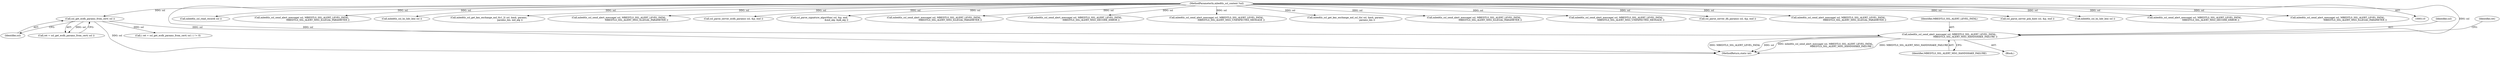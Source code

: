 digraph "0_mbedtls_a1098f81c252b317ad34ea978aea2bc47760b215@API" {
"1000180" [label="(Call,mbedtls_ssl_send_alert_message( ssl, MBEDTLS_SSL_ALERT_LEVEL_FATAL,\n                                            MBEDTLS_SSL_ALERT_MSG_HANDSHAKE_FAILURE ))"];
"1000172" [label="(Call,ssl_get_ecdh_params_from_cert( ssl ))"];
"1000111" [label="(MethodParameterIn,mbedtls_ssl_context *ssl)"];
"1000205" [label="(Call,mbedtls_ssl_read_record( ssl ))"];
"1000447" [label="(Call,mbedtls_ssl_send_alert_message( ssl, MBEDTLS_SSL_ALERT_LEVEL_FATAL,\n                                            MBEDTLS_SSL_ALERT_MSG_ILLEGAL_PARAMETER ))"];
"1000274" [label="(Call,mbedtls_ssl_hs_hdr_len( ssl ))"];
"1000185" [label="(Identifier,ret)"];
"1000647" [label="(Call,mbedtls_ssl_get_key_exchange_md_tls1_2( ssl, hash, params,\n                                                          params_len, md_alg ))"];
"1000528" [label="(Call,mbedtls_ssl_send_alert_message( ssl, MBEDTLS_SSL_ALERT_LEVEL_FATAL,\n                                                MBEDTLS_SSL_ALERT_MSG_ILLEGAL_PARAMETER ))"];
"1000175" [label="(Block,)"];
"1000401" [label="(Call,ssl_parse_server_ecdh_params( ssl, &p, end ))"];
"1000182" [label="(Identifier,MBEDTLS_SSL_ALERT_LEVEL_FATAL)"];
"1000499" [label="(Call,ssl_parse_signature_algorithm( ssl, &p, end,\n                                               &md_alg, &pk_alg ))"];
"1000169" [label="(Call,( ret = ssl_get_ecdh_params_from_cert( ssl ) ) != 0)"];
"1000373" [label="(Call,mbedtls_ssl_send_alert_message( ssl, MBEDTLS_SSL_ALERT_LEVEL_FATAL,\n                                            MBEDTLS_SSL_ALERT_MSG_ILLEGAL_PARAMETER ))"];
"1000604" [label="(Call,mbedtls_ssl_send_alert_message( ssl, MBEDTLS_SSL_ALERT_LEVEL_FATAL,\n                                            MBEDTLS_SSL_ALERT_MSG_DECODE_ERROR ))"];
"1000170" [label="(Call,ret = ssl_get_ecdh_params_from_cert( ssl ))"];
"1000225" [label="(Call,mbedtls_ssl_send_alert_message( ssl, MBEDTLS_SSL_ALERT_LEVEL_FATAL,\n                                        MBEDTLS_SSL_ALERT_MSG_UNEXPECTED_MESSAGE ))"];
"1000625" [label="(Call,mbedtls_ssl_get_key_exchange_md_ssl_tls( ssl, hash, params,\n                                                           params_len ))"];
"1000411" [label="(Call,mbedtls_ssl_send_alert_message( ssl, MBEDTLS_SSL_ALERT_LEVEL_FATAL,\n                                            MBEDTLS_SSL_ALERT_MSG_ILLEGAL_PARAMETER ))"];
"1000181" [label="(Identifier,ssl)"];
"1000180" [label="(Call,mbedtls_ssl_send_alert_message( ssl, MBEDTLS_SSL_ALERT_LEVEL_FATAL,\n                                            MBEDTLS_SSL_ALERT_MSG_HANDSHAKE_FAILURE ))"];
"1000262" [label="(Call,mbedtls_ssl_send_alert_message( ssl, MBEDTLS_SSL_ALERT_LEVEL_FATAL,\n                                        MBEDTLS_SSL_ALERT_MSG_UNEXPECTED_MESSAGE ))"];
"1000363" [label="(Call,ssl_parse_server_dh_params( ssl, &p, end ))"];
"1000329" [label="(Call,mbedtls_ssl_send_alert_message( ssl, MBEDTLS_SSL_ALERT_LEVEL_FATAL,\n                                            MBEDTLS_SSL_ALERT_MSG_ILLEGAL_PARAMETER ))"];
"1000173" [label="(Identifier,ssl)"];
"1000760" [label="(MethodReturn,static int)"];
"1000319" [label="(Call,ssl_parse_server_psk_hint( ssl, &p, end ))"];
"1000482" [label="(Call,mbedtls_ssl_hs_hdr_len( ssl ))"];
"1000183" [label="(Identifier,MBEDTLS_SSL_ALERT_MSG_HANDSHAKE_FAILURE)"];
"1000574" [label="(Call,mbedtls_ssl_send_alert_message( ssl, MBEDTLS_SSL_ALERT_LEVEL_FATAL,\n                                            MBEDTLS_SSL_ALERT_MSG_DECODE_ERROR ))"];
"1000513" [label="(Call,mbedtls_ssl_send_alert_message( ssl, MBEDTLS_SSL_ALERT_LEVEL_FATAL,\n                                                MBEDTLS_SSL_ALERT_MSG_ILLEGAL_PARAMETER ))"];
"1000111" [label="(MethodParameterIn,mbedtls_ssl_context *ssl)"];
"1000172" [label="(Call,ssl_get_ecdh_params_from_cert( ssl ))"];
"1000180" -> "1000175"  [label="AST: "];
"1000180" -> "1000183"  [label="CFG: "];
"1000181" -> "1000180"  [label="AST: "];
"1000182" -> "1000180"  [label="AST: "];
"1000183" -> "1000180"  [label="AST: "];
"1000185" -> "1000180"  [label="CFG: "];
"1000180" -> "1000760"  [label="DDG: MBEDTLS_SSL_ALERT_LEVEL_FATAL"];
"1000180" -> "1000760"  [label="DDG: ssl"];
"1000180" -> "1000760"  [label="DDG: mbedtls_ssl_send_alert_message( ssl, MBEDTLS_SSL_ALERT_LEVEL_FATAL,\n                                            MBEDTLS_SSL_ALERT_MSG_HANDSHAKE_FAILURE )"];
"1000180" -> "1000760"  [label="DDG: MBEDTLS_SSL_ALERT_MSG_HANDSHAKE_FAILURE"];
"1000172" -> "1000180"  [label="DDG: ssl"];
"1000111" -> "1000180"  [label="DDG: ssl"];
"1000172" -> "1000170"  [label="AST: "];
"1000172" -> "1000173"  [label="CFG: "];
"1000173" -> "1000172"  [label="AST: "];
"1000170" -> "1000172"  [label="CFG: "];
"1000172" -> "1000760"  [label="DDG: ssl"];
"1000172" -> "1000169"  [label="DDG: ssl"];
"1000172" -> "1000170"  [label="DDG: ssl"];
"1000111" -> "1000172"  [label="DDG: ssl"];
"1000111" -> "1000110"  [label="AST: "];
"1000111" -> "1000760"  [label="DDG: ssl"];
"1000111" -> "1000205"  [label="DDG: ssl"];
"1000111" -> "1000225"  [label="DDG: ssl"];
"1000111" -> "1000262"  [label="DDG: ssl"];
"1000111" -> "1000274"  [label="DDG: ssl"];
"1000111" -> "1000319"  [label="DDG: ssl"];
"1000111" -> "1000329"  [label="DDG: ssl"];
"1000111" -> "1000363"  [label="DDG: ssl"];
"1000111" -> "1000373"  [label="DDG: ssl"];
"1000111" -> "1000401"  [label="DDG: ssl"];
"1000111" -> "1000411"  [label="DDG: ssl"];
"1000111" -> "1000447"  [label="DDG: ssl"];
"1000111" -> "1000482"  [label="DDG: ssl"];
"1000111" -> "1000499"  [label="DDG: ssl"];
"1000111" -> "1000513"  [label="DDG: ssl"];
"1000111" -> "1000528"  [label="DDG: ssl"];
"1000111" -> "1000574"  [label="DDG: ssl"];
"1000111" -> "1000604"  [label="DDG: ssl"];
"1000111" -> "1000625"  [label="DDG: ssl"];
"1000111" -> "1000647"  [label="DDG: ssl"];
}
